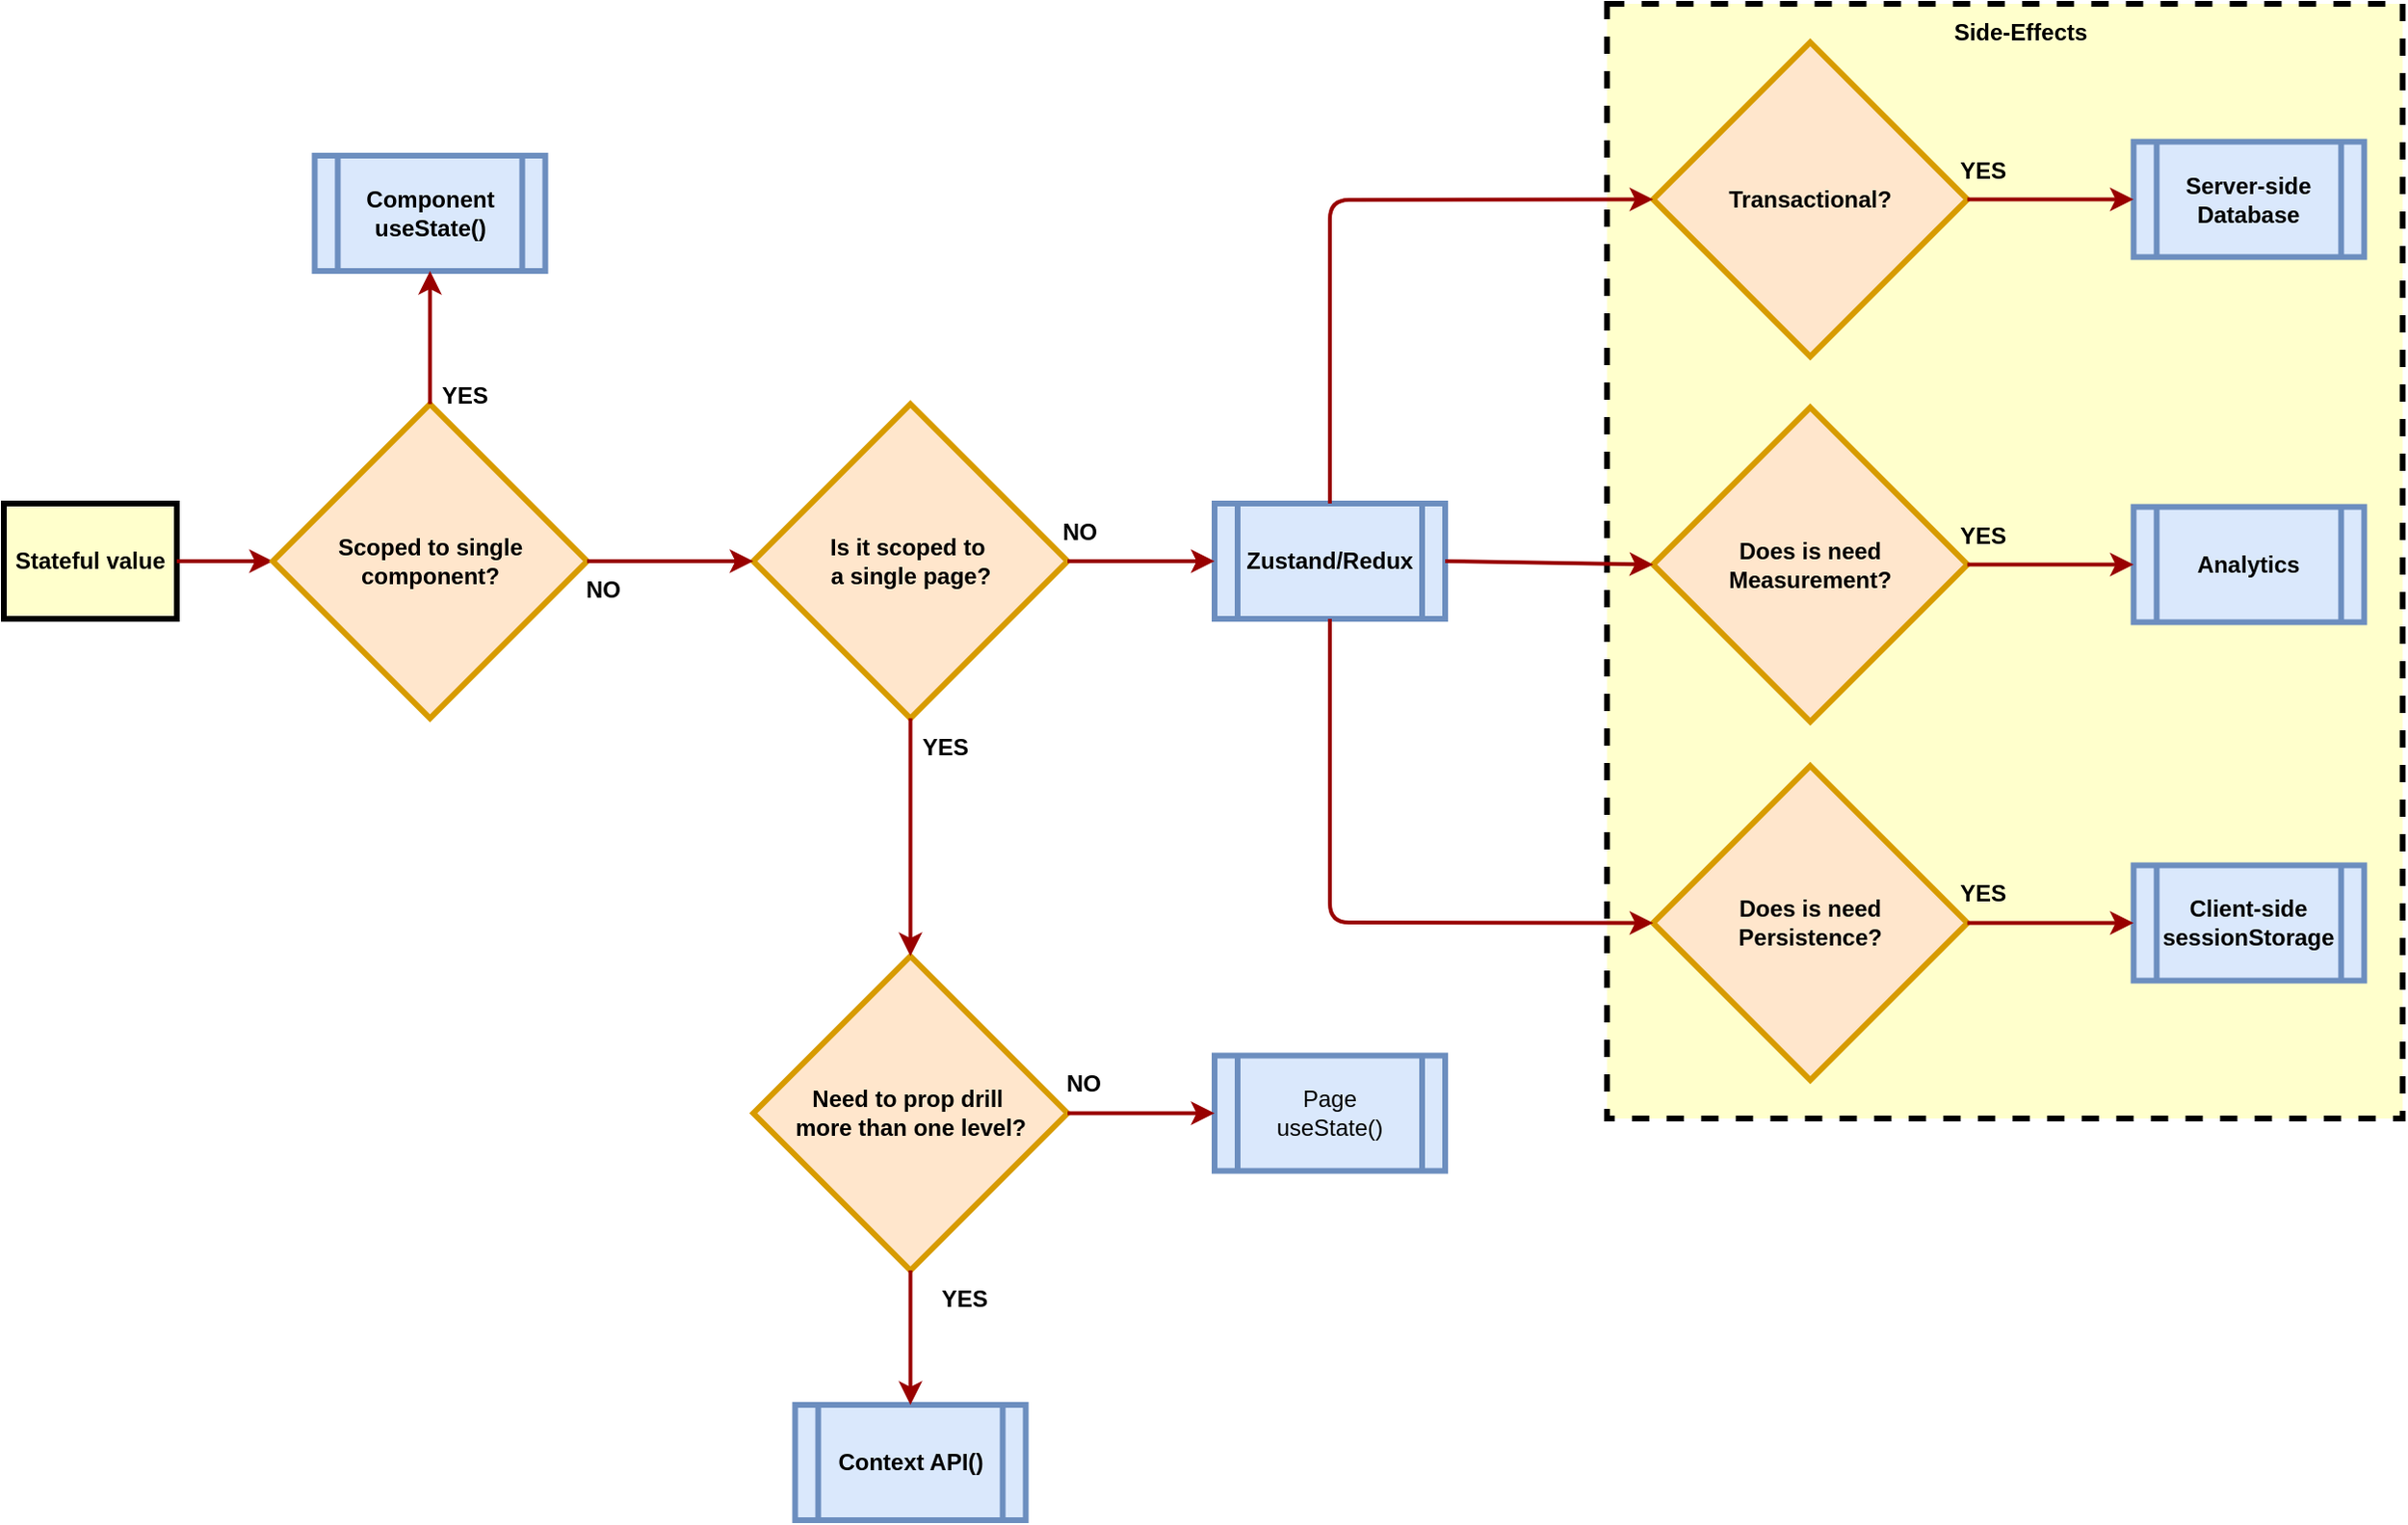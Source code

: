 <mxfile version="24.2.3" type="github">
  <diagram name="Page-1" id="c7558073-3199-34d8-9f00-42111426c3f3">
    <mxGraphModel dx="2074" dy="1070" grid="1" gridSize="10" guides="1" tooltips="1" connect="1" arrows="1" fold="1" page="1" pageScale="1" pageWidth="826" pageHeight="1169" background="none" math="0" shadow="0">
      <root>
        <mxCell id="0" />
        <mxCell id="1" parent="0" />
        <mxCell id="4" value="Stateful value" style="whiteSpace=wrap;align=center;verticalAlign=middle;fontStyle=1;strokeWidth=3;fillColor=#FFFFCC" parent="1" vertex="1">
          <mxGeometry x="40" y="481" width="90" height="60" as="geometry" />
        </mxCell>
        <mxCell id="37" value="" style="edgeStyle=none;noEdgeStyle=1;strokeColor=#990000;strokeWidth=2;exitX=1;exitY=0.5;exitDx=0;exitDy=0;entryX=0;entryY=0.5;entryDx=0;entryDy=0;" parent="1" source="4" target="Bupd_GR4BdfSbWgs7CEX-97" edge="1">
          <mxGeometry width="100" height="100" relative="1" as="geometry">
            <mxPoint x="250" y="477.586" as="sourcePoint" />
            <mxPoint x="170" y="510" as="targetPoint" />
          </mxGeometry>
        </mxCell>
        <mxCell id="Bupd_GR4BdfSbWgs7CEX-97" value="Scoped to single component?" style="rhombus;whiteSpace=wrap;html=1;strokeColor=#d79b00;strokeWidth=3;align=center;verticalAlign=middle;fontFamily=Helvetica;fontSize=12;fontStyle=1;fillColor=#ffe6cc;" parent="1" vertex="1">
          <mxGeometry x="180" y="429.25" width="163.5" height="163.5" as="geometry" />
        </mxCell>
        <mxCell id="Bupd_GR4BdfSbWgs7CEX-98" value="Component&lt;div&gt;useState()&lt;/div&gt;" style="shape=process;whiteSpace=wrap;html=1;backgroundOutline=1;strokeColor=#6c8ebf;strokeWidth=3;align=center;verticalAlign=middle;fontFamily=Helvetica;fontSize=12;fontStyle=1;fillColor=#dae8fc;" parent="1" vertex="1">
          <mxGeometry x="201.75" y="300" width="120" height="60" as="geometry" />
        </mxCell>
        <mxCell id="Bupd_GR4BdfSbWgs7CEX-100" value="" style="edgeStyle=none;noEdgeStyle=1;strokeColor=#990000;strokeWidth=2;exitX=0.5;exitY=0;exitDx=0;exitDy=0;entryX=0.5;entryY=1;entryDx=0;entryDy=0;" parent="1" source="Bupd_GR4BdfSbWgs7CEX-97" target="Bupd_GR4BdfSbWgs7CEX-98" edge="1">
          <mxGeometry width="100" height="100" relative="1" as="geometry">
            <mxPoint x="140" y="521" as="sourcePoint" />
            <mxPoint x="190" y="521" as="targetPoint" />
          </mxGeometry>
        </mxCell>
        <mxCell id="Bupd_GR4BdfSbWgs7CEX-101" value="" style="edgeLabel;html=1;align=center;verticalAlign=middle;resizable=0;points=[];strokeColor=default;strokeWidth=3;fontFamily=Helvetica;fontSize=12;fontColor=default;fontStyle=1;fillColor=#FFFFCC;" parent="Bupd_GR4BdfSbWgs7CEX-100" vertex="1" connectable="0">
          <mxGeometry x="0.021" y="2" relative="1" as="geometry">
            <mxPoint as="offset" />
          </mxGeometry>
        </mxCell>
        <mxCell id="Bupd_GR4BdfSbWgs7CEX-102" value="Is it scoped to&amp;nbsp;&lt;div&gt;a single page?&lt;/div&gt;" style="rhombus;whiteSpace=wrap;html=1;strokeColor=#d79b00;strokeWidth=3;align=center;verticalAlign=middle;fontFamily=Helvetica;fontSize=12;fontStyle=1;fillColor=#ffe6cc;" parent="1" vertex="1">
          <mxGeometry x="430" y="429.25" width="163.5" height="163.5" as="geometry" />
        </mxCell>
        <mxCell id="Bupd_GR4BdfSbWgs7CEX-103" value="" style="edgeStyle=none;noEdgeStyle=1;strokeColor=#990000;strokeWidth=2;exitX=1;exitY=0.5;exitDx=0;exitDy=0;entryX=0;entryY=0.5;entryDx=0;entryDy=0;" parent="1" source="Bupd_GR4BdfSbWgs7CEX-97" target="Bupd_GR4BdfSbWgs7CEX-102" edge="1">
          <mxGeometry width="100" height="100" relative="1" as="geometry">
            <mxPoint x="313" y="480" as="sourcePoint" />
            <mxPoint x="370" y="450" as="targetPoint" />
          </mxGeometry>
        </mxCell>
        <mxCell id="Bupd_GR4BdfSbWgs7CEX-104" value="" style="edgeLabel;html=1;align=center;verticalAlign=middle;resizable=0;points=[];strokeColor=default;strokeWidth=3;fontFamily=Helvetica;fontSize=12;fontColor=default;fontStyle=1;fillColor=#FFFFCC;" parent="Bupd_GR4BdfSbWgs7CEX-103" vertex="1" connectable="0">
          <mxGeometry x="0.021" y="2" relative="1" as="geometry">
            <mxPoint as="offset" />
          </mxGeometry>
        </mxCell>
        <mxCell id="Bupd_GR4BdfSbWgs7CEX-105" value="Zustand/Redux" style="shape=process;whiteSpace=wrap;html=1;backgroundOutline=1;strokeColor=#6c8ebf;strokeWidth=3;align=center;verticalAlign=middle;fontFamily=Helvetica;fontSize=12;fontStyle=1;fillColor=#dae8fc;" parent="1" vertex="1">
          <mxGeometry x="670" y="481" width="120" height="60" as="geometry" />
        </mxCell>
        <mxCell id="Bupd_GR4BdfSbWgs7CEX-106" value="" style="edgeStyle=none;noEdgeStyle=1;strokeColor=#990000;strokeWidth=2;exitX=1;exitY=0.5;exitDx=0;exitDy=0;entryX=0;entryY=0.5;entryDx=0;entryDy=0;" parent="1" source="Bupd_GR4BdfSbWgs7CEX-102" target="Bupd_GR4BdfSbWgs7CEX-105" edge="1">
          <mxGeometry width="100" height="100" relative="1" as="geometry">
            <mxPoint x="313" y="562" as="sourcePoint" />
            <mxPoint x="394" y="601" as="targetPoint" />
          </mxGeometry>
        </mxCell>
        <mxCell id="Bupd_GR4BdfSbWgs7CEX-107" value="" style="edgeLabel;html=1;align=center;verticalAlign=middle;resizable=0;points=[];strokeColor=default;strokeWidth=3;fontFamily=Helvetica;fontSize=12;fontColor=default;fontStyle=1;fillColor=#FFFFCC;" parent="Bupd_GR4BdfSbWgs7CEX-106" vertex="1" connectable="0">
          <mxGeometry x="0.021" y="2" relative="1" as="geometry">
            <mxPoint as="offset" />
          </mxGeometry>
        </mxCell>
        <mxCell id="Bupd_GR4BdfSbWgs7CEX-108" value="Need to prop drill&amp;nbsp;&lt;div&gt;more than one level?&lt;/div&gt;" style="rhombus;whiteSpace=wrap;html=1;strokeColor=#d79b00;strokeWidth=3;align=center;verticalAlign=middle;fontFamily=Helvetica;fontSize=12;fontStyle=1;fillColor=#ffe6cc;" parent="1" vertex="1">
          <mxGeometry x="430" y="716.5" width="163.5" height="163.5" as="geometry" />
        </mxCell>
        <mxCell id="Bupd_GR4BdfSbWgs7CEX-110" value="" style="edgeStyle=none;noEdgeStyle=1;strokeColor=#990000;strokeWidth=2;exitX=0.5;exitY=1;exitDx=0;exitDy=0;entryX=0.5;entryY=0;entryDx=0;entryDy=0;" parent="1" source="Bupd_GR4BdfSbWgs7CEX-102" target="Bupd_GR4BdfSbWgs7CEX-108" edge="1">
          <mxGeometry width="100" height="100" relative="1" as="geometry">
            <mxPoint x="313" y="480" as="sourcePoint" />
            <mxPoint x="370" y="450" as="targetPoint" />
          </mxGeometry>
        </mxCell>
        <mxCell id="Bupd_GR4BdfSbWgs7CEX-111" value="" style="edgeLabel;html=1;align=center;verticalAlign=middle;resizable=0;points=[];strokeColor=default;strokeWidth=3;fontFamily=Helvetica;fontSize=12;fontColor=default;fontStyle=1;fillColor=#FFFFCC;" parent="Bupd_GR4BdfSbWgs7CEX-110" vertex="1" connectable="0">
          <mxGeometry x="0.021" y="2" relative="1" as="geometry">
            <mxPoint as="offset" />
          </mxGeometry>
        </mxCell>
        <mxCell id="Bupd_GR4BdfSbWgs7CEX-112" value="Page&lt;div&gt;useState()&lt;/div&gt;" style="shape=process;whiteSpace=wrap;html=1;backgroundOutline=1;strokeColor=#6c8ebf;strokeWidth=3;align=center;verticalAlign=middle;fontFamily=Helvetica;fontSize=12;fontStyle=0;fillColor=#dae8fc;" parent="1" vertex="1">
          <mxGeometry x="670" y="768.25" width="120" height="60" as="geometry" />
        </mxCell>
        <mxCell id="Bupd_GR4BdfSbWgs7CEX-113" value="Context API()" style="shape=process;whiteSpace=wrap;html=1;backgroundOutline=1;strokeColor=#6c8ebf;strokeWidth=3;align=center;verticalAlign=middle;fontFamily=Helvetica;fontSize=12;fontStyle=1;fillColor=#dae8fc;" parent="1" vertex="1">
          <mxGeometry x="451.75" y="950" width="120" height="60" as="geometry" />
        </mxCell>
        <mxCell id="Bupd_GR4BdfSbWgs7CEX-114" value="" style="edgeStyle=none;noEdgeStyle=1;strokeColor=#990000;strokeWidth=2;exitX=0.5;exitY=1;exitDx=0;exitDy=0;entryX=0.5;entryY=0;entryDx=0;entryDy=0;" parent="1" source="Bupd_GR4BdfSbWgs7CEX-108" target="Bupd_GR4BdfSbWgs7CEX-113" edge="1">
          <mxGeometry width="100" height="100" relative="1" as="geometry">
            <mxPoint x="476" y="683" as="sourcePoint" />
            <mxPoint x="629" y="741" as="targetPoint" />
          </mxGeometry>
        </mxCell>
        <mxCell id="Bupd_GR4BdfSbWgs7CEX-115" value="" style="edgeLabel;html=1;align=center;verticalAlign=middle;resizable=0;points=[];strokeColor=default;strokeWidth=3;fontFamily=Helvetica;fontSize=12;fontColor=default;fontStyle=1;fillColor=#FFFFCC;" parent="Bupd_GR4BdfSbWgs7CEX-114" vertex="1" connectable="0">
          <mxGeometry x="0.021" y="2" relative="1" as="geometry">
            <mxPoint as="offset" />
          </mxGeometry>
        </mxCell>
        <mxCell id="Bupd_GR4BdfSbWgs7CEX-116" value="" style="edgeStyle=none;noEdgeStyle=1;strokeColor=#990000;strokeWidth=2;exitX=1;exitY=0.5;exitDx=0;exitDy=0;entryX=0;entryY=0.5;entryDx=0;entryDy=0;" parent="1" source="Bupd_GR4BdfSbWgs7CEX-108" target="Bupd_GR4BdfSbWgs7CEX-112" edge="1">
          <mxGeometry width="100" height="100" relative="1" as="geometry">
            <mxPoint x="476" y="601" as="sourcePoint" />
            <mxPoint x="610" y="450" as="targetPoint" />
          </mxGeometry>
        </mxCell>
        <mxCell id="Bupd_GR4BdfSbWgs7CEX-117" value="" style="edgeLabel;html=1;align=center;verticalAlign=middle;resizable=0;points=[];strokeColor=default;strokeWidth=3;fontFamily=Helvetica;fontSize=12;fontColor=default;fontStyle=1;fillColor=#FFFFCC;" parent="Bupd_GR4BdfSbWgs7CEX-116" vertex="1" connectable="0">
          <mxGeometry x="0.021" y="2" relative="1" as="geometry">
            <mxPoint as="offset" />
          </mxGeometry>
        </mxCell>
        <mxCell id="Bupd_GR4BdfSbWgs7CEX-118" value="" style="rounded=0;whiteSpace=wrap;html=1;strokeColor=default;strokeWidth=3;align=center;verticalAlign=middle;fontFamily=Helvetica;fontSize=12;fontColor=default;fontStyle=1;fillColor=#FFFFCC;dashed=1;" parent="1" vertex="1">
          <mxGeometry x="874.22" y="221" width="414" height="580" as="geometry" />
        </mxCell>
        <mxCell id="Bupd_GR4BdfSbWgs7CEX-119" value="Transactional?" style="rhombus;whiteSpace=wrap;html=1;strokeColor=#d79b00;strokeWidth=3;align=center;verticalAlign=middle;fontFamily=Helvetica;fontSize=12;fontStyle=1;fillColor=#ffe6cc;" parent="1" vertex="1">
          <mxGeometry x="898.22" y="241" width="163.5" height="163.5" as="geometry" />
        </mxCell>
        <mxCell id="Bupd_GR4BdfSbWgs7CEX-120" value="Does is need&lt;div&gt;Measurement?&lt;/div&gt;" style="rhombus;whiteSpace=wrap;html=1;strokeColor=#d79b00;strokeWidth=3;align=center;verticalAlign=middle;fontFamily=Helvetica;fontSize=12;fontStyle=1;fillColor=#ffe6cc;" parent="1" vertex="1">
          <mxGeometry x="898.22" y="431" width="163.5" height="163.5" as="geometry" />
        </mxCell>
        <mxCell id="Bupd_GR4BdfSbWgs7CEX-121" value="Does is need&lt;div&gt;Persistence?&lt;/div&gt;" style="rhombus;whiteSpace=wrap;html=1;strokeColor=#d79b00;strokeWidth=3;align=center;verticalAlign=middle;fontFamily=Helvetica;fontSize=12;fontStyle=1;fillColor=#ffe6cc;" parent="1" vertex="1">
          <mxGeometry x="898.22" y="617.5" width="163.5" height="163.5" as="geometry" />
        </mxCell>
        <mxCell id="Bupd_GR4BdfSbWgs7CEX-122" value="Server-side&lt;div&gt;Database&lt;/div&gt;" style="shape=process;whiteSpace=wrap;html=1;backgroundOutline=1;strokeColor=#6c8ebf;strokeWidth=3;align=center;verticalAlign=middle;fontFamily=Helvetica;fontSize=12;fontStyle=1;fillColor=#dae8fc;" parent="1" vertex="1">
          <mxGeometry x="1148.22" y="292.75" width="120" height="60" as="geometry" />
        </mxCell>
        <mxCell id="Bupd_GR4BdfSbWgs7CEX-123" value="Analytics" style="shape=process;whiteSpace=wrap;html=1;backgroundOutline=1;strokeColor=#6c8ebf;strokeWidth=3;align=center;verticalAlign=middle;fontFamily=Helvetica;fontSize=12;fontStyle=1;fillColor=#dae8fc;" parent="1" vertex="1">
          <mxGeometry x="1148.22" y="482.75" width="120" height="60" as="geometry" />
        </mxCell>
        <mxCell id="Bupd_GR4BdfSbWgs7CEX-124" value="Client-side&lt;div&gt;sessionStorage&lt;/div&gt;" style="shape=process;whiteSpace=wrap;html=1;backgroundOutline=1;strokeColor=#6c8ebf;strokeWidth=3;align=center;verticalAlign=middle;fontFamily=Helvetica;fontSize=12;fontStyle=1;fillColor=#dae8fc;" parent="1" vertex="1">
          <mxGeometry x="1148.22" y="669.25" width="120" height="60" as="geometry" />
        </mxCell>
        <mxCell id="Bupd_GR4BdfSbWgs7CEX-125" value="" style="edgeStyle=none;noEdgeStyle=1;strokeColor=#990000;strokeWidth=2;exitX=1;exitY=0.5;exitDx=0;exitDy=0;entryX=0;entryY=0.5;entryDx=0;entryDy=0;" parent="1" source="Bupd_GR4BdfSbWgs7CEX-119" target="Bupd_GR4BdfSbWgs7CEX-122" edge="1">
          <mxGeometry width="100" height="100" relative="1" as="geometry">
            <mxPoint x="1038.22" y="371" as="sourcePoint" />
            <mxPoint x="1095.22" y="341" as="targetPoint" />
          </mxGeometry>
        </mxCell>
        <mxCell id="Bupd_GR4BdfSbWgs7CEX-126" value="" style="edgeLabel;html=1;align=center;verticalAlign=middle;resizable=0;points=[];strokeColor=default;strokeWidth=3;fontFamily=Helvetica;fontSize=12;fontColor=default;fontStyle=1;fillColor=#FFFFCC;" parent="Bupd_GR4BdfSbWgs7CEX-125" vertex="1" connectable="0">
          <mxGeometry x="0.021" y="2" relative="1" as="geometry">
            <mxPoint as="offset" />
          </mxGeometry>
        </mxCell>
        <mxCell id="Bupd_GR4BdfSbWgs7CEX-127" value="" style="edgeStyle=none;noEdgeStyle=1;strokeColor=#990000;strokeWidth=2;exitX=1;exitY=0.5;exitDx=0;exitDy=0;entryX=0;entryY=0.5;entryDx=0;entryDy=0;" parent="1" source="Bupd_GR4BdfSbWgs7CEX-120" target="Bupd_GR4BdfSbWgs7CEX-123" edge="1">
          <mxGeometry width="100" height="100" relative="1" as="geometry">
            <mxPoint x="1062.22" y="501" as="sourcePoint" />
            <mxPoint x="1148.22" y="501" as="targetPoint" />
          </mxGeometry>
        </mxCell>
        <mxCell id="Bupd_GR4BdfSbWgs7CEX-128" value="" style="edgeLabel;html=1;align=center;verticalAlign=middle;resizable=0;points=[];strokeColor=default;strokeWidth=3;fontFamily=Helvetica;fontSize=12;fontColor=default;fontStyle=1;fillColor=#FFFFCC;" parent="Bupd_GR4BdfSbWgs7CEX-127" vertex="1" connectable="0">
          <mxGeometry x="0.021" y="2" relative="1" as="geometry">
            <mxPoint as="offset" />
          </mxGeometry>
        </mxCell>
        <mxCell id="Bupd_GR4BdfSbWgs7CEX-129" value="" style="edgeStyle=none;noEdgeStyle=1;strokeColor=#990000;strokeWidth=2;exitX=1;exitY=0.5;exitDx=0;exitDy=0;entryX=0;entryY=0.5;entryDx=0;entryDy=0;" parent="1" source="Bupd_GR4BdfSbWgs7CEX-121" target="Bupd_GR4BdfSbWgs7CEX-124" edge="1">
          <mxGeometry width="100" height="100" relative="1" as="geometry">
            <mxPoint x="1082.22" y="343" as="sourcePoint" />
            <mxPoint x="1168.22" y="343" as="targetPoint" />
          </mxGeometry>
        </mxCell>
        <mxCell id="Bupd_GR4BdfSbWgs7CEX-130" value="" style="edgeLabel;html=1;align=center;verticalAlign=middle;resizable=0;points=[];strokeColor=default;strokeWidth=3;fontFamily=Helvetica;fontSize=12;fontColor=default;fontStyle=1;fillColor=#FFFFCC;" parent="Bupd_GR4BdfSbWgs7CEX-129" vertex="1" connectable="0">
          <mxGeometry x="0.021" y="2" relative="1" as="geometry">
            <mxPoint as="offset" />
          </mxGeometry>
        </mxCell>
        <mxCell id="Bupd_GR4BdfSbWgs7CEX-131" value="Side-Effects" style="text;html=1;align=center;verticalAlign=middle;whiteSpace=wrap;rounded=0;fontFamily=Helvetica;fontSize=12;fontColor=default;fontStyle=1;" parent="1" vertex="1">
          <mxGeometry x="1051.22" y="221" width="77" height="30" as="geometry" />
        </mxCell>
        <mxCell id="Bupd_GR4BdfSbWgs7CEX-132" value="" style="edgeStyle=none;noEdgeStyle=1;strokeColor=#990000;strokeWidth=2;exitX=0.5;exitY=0;exitDx=0;exitDy=0;entryX=0;entryY=0.5;entryDx=0;entryDy=0;" parent="1" source="Bupd_GR4BdfSbWgs7CEX-105" target="Bupd_GR4BdfSbWgs7CEX-119" edge="1">
          <mxGeometry width="100" height="100" relative="1" as="geometry">
            <mxPoint x="900" y="686" as="sourcePoint" />
            <mxPoint x="720" y="640" as="targetPoint" />
            <Array as="points">
              <mxPoint x="730" y="323" />
            </Array>
          </mxGeometry>
        </mxCell>
        <mxCell id="Bupd_GR4BdfSbWgs7CEX-133" value="" style="edgeLabel;html=1;align=center;verticalAlign=middle;resizable=0;points=[];strokeColor=default;strokeWidth=3;fontFamily=Helvetica;fontSize=12;fontColor=default;fontStyle=1;fillColor=#FFFFCC;" parent="Bupd_GR4BdfSbWgs7CEX-132" vertex="1" connectable="0">
          <mxGeometry x="0.021" y="2" relative="1" as="geometry">
            <mxPoint as="offset" />
          </mxGeometry>
        </mxCell>
        <mxCell id="Bupd_GR4BdfSbWgs7CEX-134" value="" style="edgeStyle=none;noEdgeStyle=1;strokeColor=#990000;strokeWidth=2;entryX=0;entryY=0.5;entryDx=0;entryDy=0;exitX=1;exitY=0.5;exitDx=0;exitDy=0;" parent="1" source="Bupd_GR4BdfSbWgs7CEX-105" target="Bupd_GR4BdfSbWgs7CEX-120" edge="1">
          <mxGeometry width="100" height="100" relative="1" as="geometry">
            <mxPoint x="900" y="701" as="sourcePoint" />
            <mxPoint x="970" y="382" as="targetPoint" />
          </mxGeometry>
        </mxCell>
        <mxCell id="Bupd_GR4BdfSbWgs7CEX-135" value="" style="edgeLabel;html=1;align=center;verticalAlign=middle;resizable=0;points=[];strokeColor=default;strokeWidth=3;fontFamily=Helvetica;fontSize=12;fontColor=default;fontStyle=1;fillColor=#FFFFCC;" parent="Bupd_GR4BdfSbWgs7CEX-134" vertex="1" connectable="0">
          <mxGeometry x="0.021" y="2" relative="1" as="geometry">
            <mxPoint as="offset" />
          </mxGeometry>
        </mxCell>
        <mxCell id="Bupd_GR4BdfSbWgs7CEX-136" value="" style="edgeStyle=none;noEdgeStyle=1;strokeColor=#990000;strokeWidth=2;entryX=0;entryY=0.5;entryDx=0;entryDy=0;exitX=0.5;exitY=1;exitDx=0;exitDy=0;" parent="1" source="Bupd_GR4BdfSbWgs7CEX-105" target="Bupd_GR4BdfSbWgs7CEX-121" edge="1">
          <mxGeometry width="100" height="100" relative="1" as="geometry">
            <mxPoint x="900" y="716" as="sourcePoint" />
            <mxPoint x="970" y="572" as="targetPoint" />
            <Array as="points">
              <mxPoint x="730" y="699" />
            </Array>
          </mxGeometry>
        </mxCell>
        <mxCell id="Bupd_GR4BdfSbWgs7CEX-137" value="" style="edgeLabel;html=1;align=center;verticalAlign=middle;resizable=0;points=[];strokeColor=default;strokeWidth=3;fontFamily=Helvetica;fontSize=12;fontColor=default;fontStyle=1;fillColor=#FFFFCC;" parent="Bupd_GR4BdfSbWgs7CEX-136" vertex="1" connectable="0">
          <mxGeometry x="0.021" y="2" relative="1" as="geometry">
            <mxPoint as="offset" />
          </mxGeometry>
        </mxCell>
        <mxCell id="A8oAGemT50ZksiBQ6UiS-38" value="YES" style="text;html=1;align=center;verticalAlign=middle;whiteSpace=wrap;rounded=0;fontStyle=1" vertex="1" parent="1">
          <mxGeometry x="500" y="592.75" width="60" height="30" as="geometry" />
        </mxCell>
        <mxCell id="A8oAGemT50ZksiBQ6UiS-39" value="YES" style="text;html=1;align=center;verticalAlign=middle;whiteSpace=wrap;rounded=0;fontStyle=1" vertex="1" parent="1">
          <mxGeometry x="250" y="410" width="60" height="30" as="geometry" />
        </mxCell>
        <mxCell id="A8oAGemT50ZksiBQ6UiS-40" value="NO" style="text;html=1;align=center;verticalAlign=middle;whiteSpace=wrap;rounded=0;fontStyle=1" vertex="1" parent="1">
          <mxGeometry x="321.75" y="511" width="60" height="30" as="geometry" />
        </mxCell>
        <mxCell id="A8oAGemT50ZksiBQ6UiS-41" value="NO" style="text;html=1;align=center;verticalAlign=middle;whiteSpace=wrap;rounded=0;fontStyle=1" vertex="1" parent="1">
          <mxGeometry x="570" y="481" width="60" height="30" as="geometry" />
        </mxCell>
        <mxCell id="A8oAGemT50ZksiBQ6UiS-43" value="YES" style="text;html=1;align=center;verticalAlign=middle;whiteSpace=wrap;rounded=0;fontStyle=1" vertex="1" parent="1">
          <mxGeometry x="510" y="880" width="60" height="30" as="geometry" />
        </mxCell>
        <mxCell id="A8oAGemT50ZksiBQ6UiS-45" value="NO" style="text;html=1;align=center;verticalAlign=middle;whiteSpace=wrap;rounded=0;fontStyle=1" vertex="1" parent="1">
          <mxGeometry x="571.75" y="768.25" width="60" height="30" as="geometry" />
        </mxCell>
        <mxCell id="A8oAGemT50ZksiBQ6UiS-46" value="YES" style="text;html=1;align=center;verticalAlign=middle;whiteSpace=wrap;rounded=0;fontStyle=1" vertex="1" parent="1">
          <mxGeometry x="1040" y="292.75" width="60" height="30" as="geometry" />
        </mxCell>
        <mxCell id="A8oAGemT50ZksiBQ6UiS-47" value="YES" style="text;html=1;align=center;verticalAlign=middle;whiteSpace=wrap;rounded=0;fontStyle=1" vertex="1" parent="1">
          <mxGeometry x="1040" y="482.75" width="60" height="30" as="geometry" />
        </mxCell>
        <mxCell id="A8oAGemT50ZksiBQ6UiS-48" value="YES" style="text;html=1;align=center;verticalAlign=middle;whiteSpace=wrap;rounded=0;fontStyle=1" vertex="1" parent="1">
          <mxGeometry x="1040" y="669.25" width="60" height="30" as="geometry" />
        </mxCell>
      </root>
    </mxGraphModel>
  </diagram>
</mxfile>
